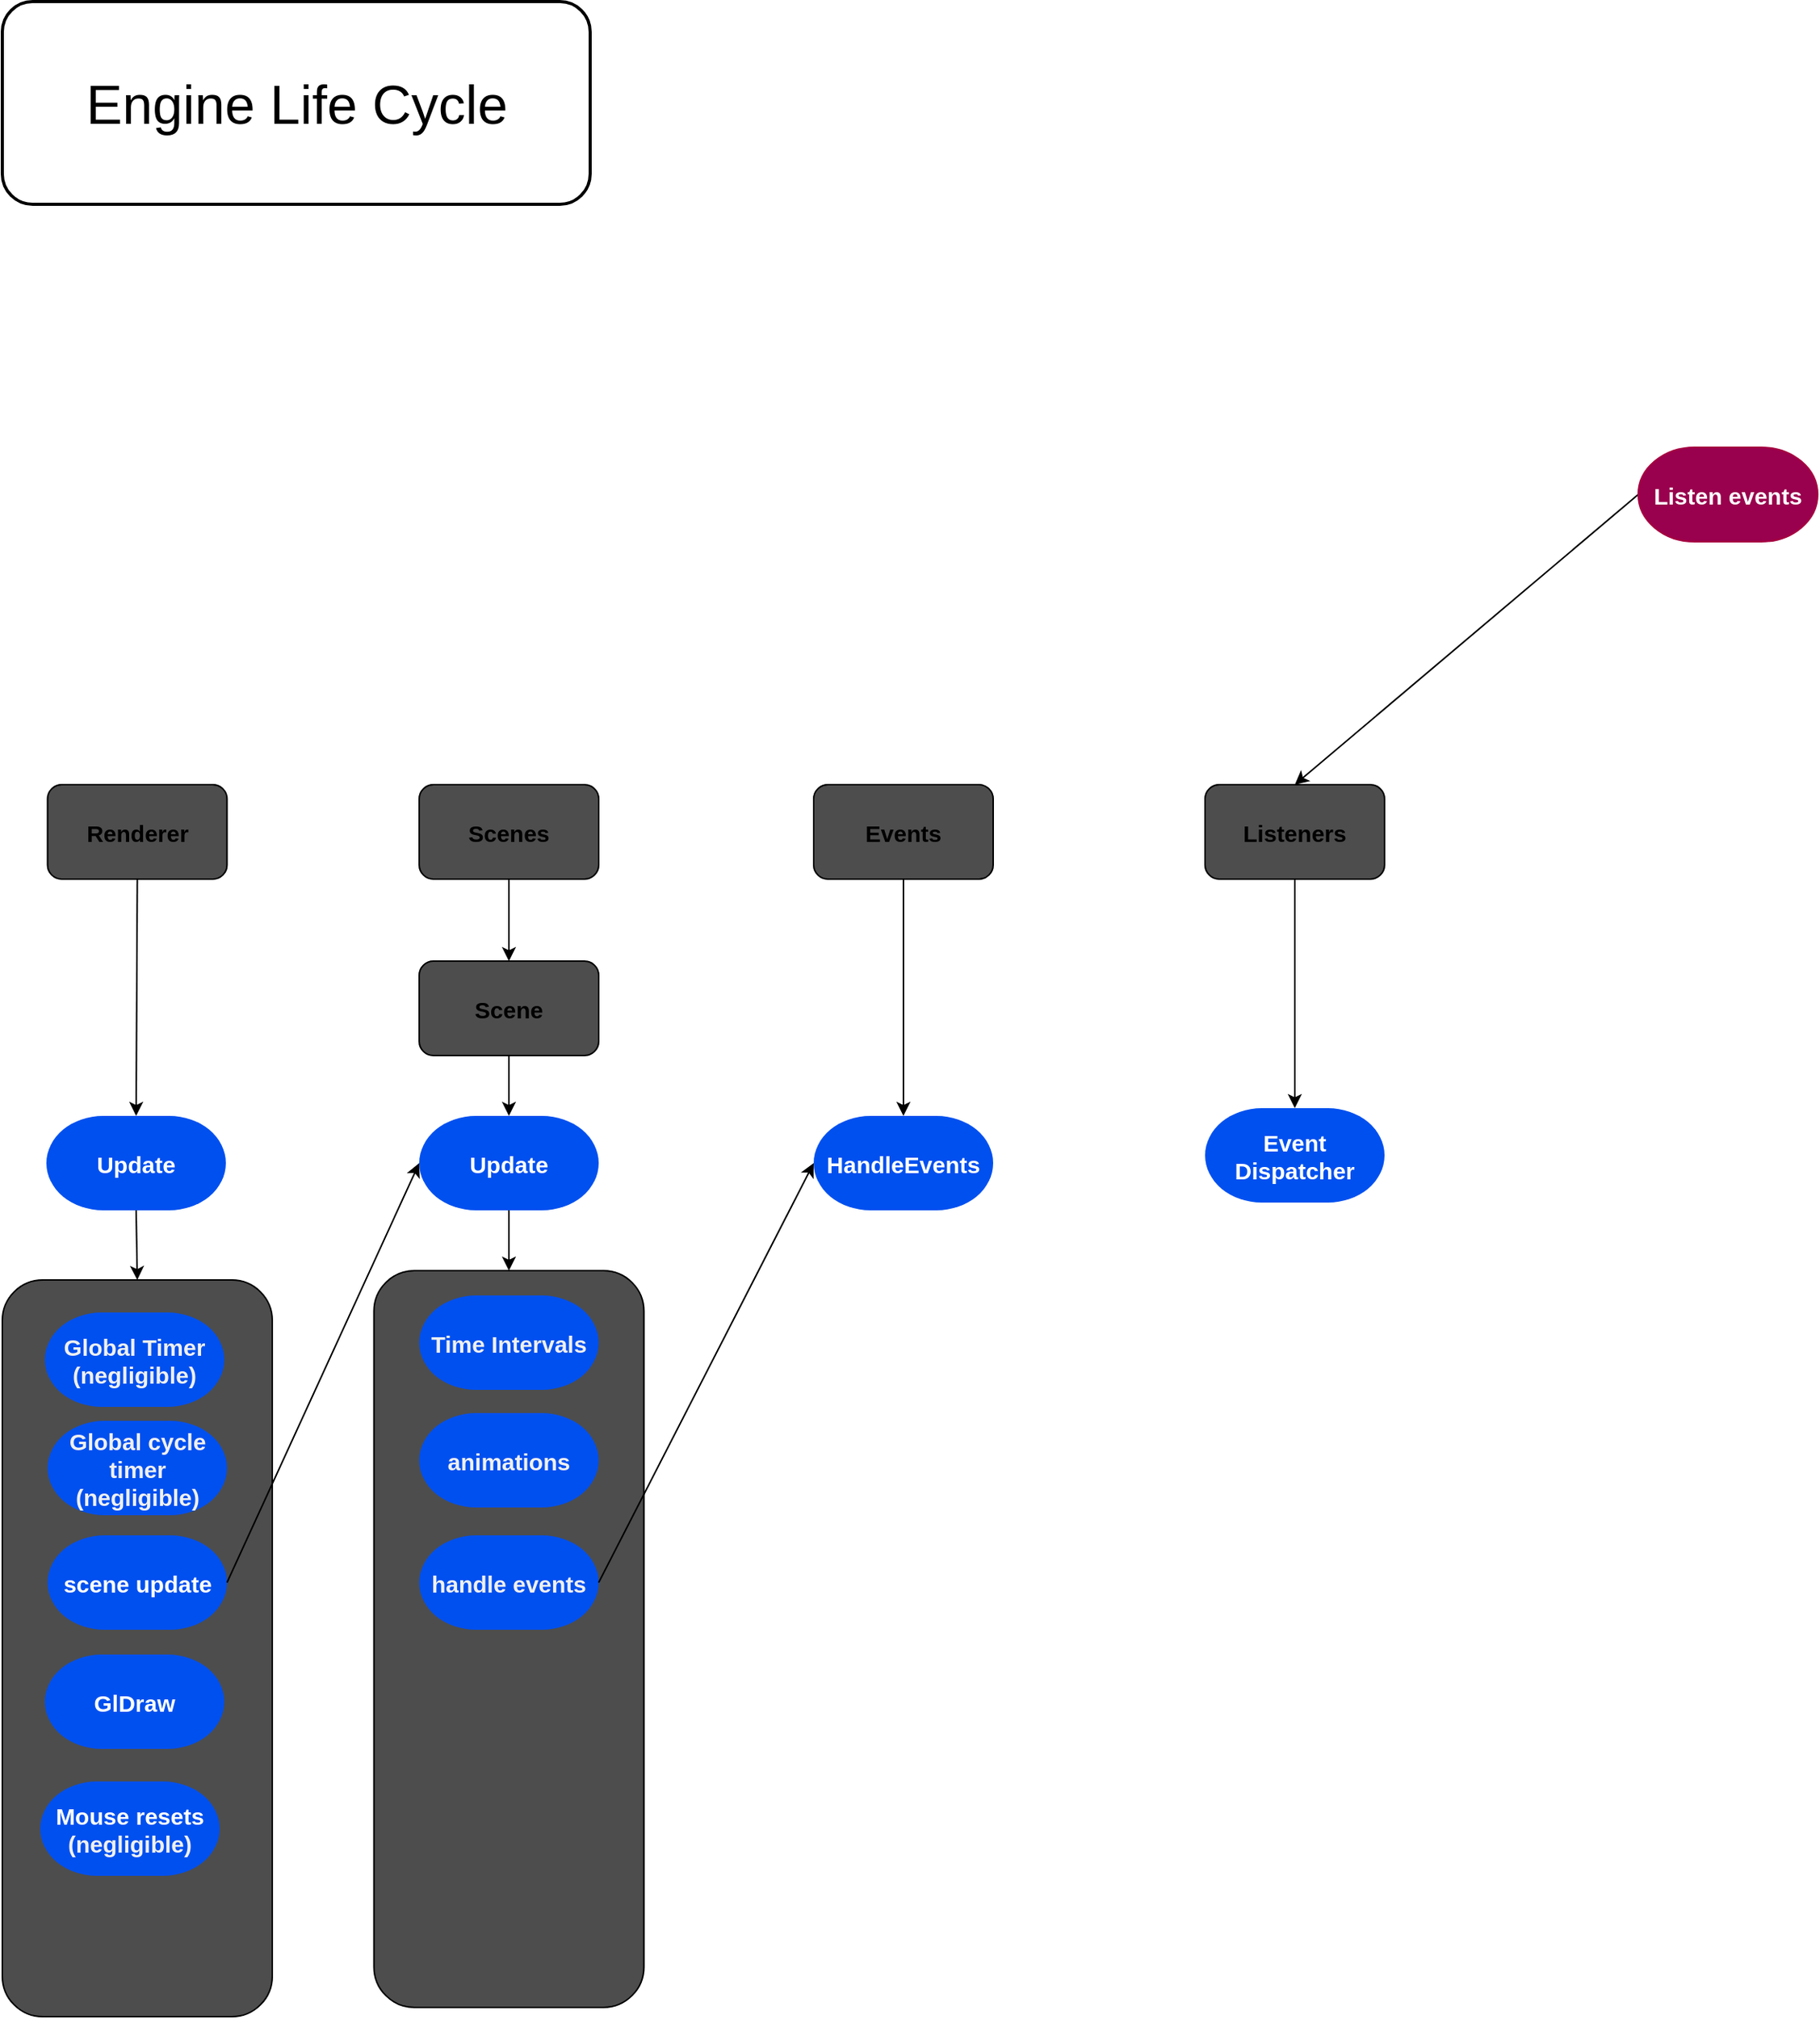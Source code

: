 <mxfile>
    <diagram id="GvPcuImVZgzJP4J6IXKm" name="Page-1">
        <mxGraphModel dx="7577" dy="10354" grid="0" gridSize="10" guides="1" tooltips="1" connect="1" arrows="1" fold="1" page="0" pageScale="1" pageWidth="850" pageHeight="1100" math="0" shadow="0">
            <root>
                <mxCell id="0"/>
                <mxCell id="1" parent="0"/>
                <mxCell id="359" value="Engine Life Cycle" style="rounded=1;whiteSpace=wrap;html=1;strokeWidth=2;fontSize=35;" parent="1" vertex="1">
                    <mxGeometry x="-5646.5" y="-9213" width="380" height="131" as="geometry"/>
                </mxCell>
                <mxCell id="460" style="edgeStyle=none;html=1;exitX=0.5;exitY=1;exitDx=0;exitDy=0;entryX=0.5;entryY=0;entryDx=0;entryDy=0;" edge="1" parent="1" source="363" target="447">
                    <mxGeometry relative="1" as="geometry"/>
                </mxCell>
                <mxCell id="363" value="&lt;b&gt;Renderer&lt;/b&gt;" style="rounded=1;whiteSpace=wrap;html=1;fontSize=15;align=center;fillColor=#4D4D4D;" parent="1" vertex="1">
                    <mxGeometry x="-5617.25" y="-8707" width="116" height="61" as="geometry"/>
                </mxCell>
                <mxCell id="462" style="edgeStyle=none;html=1;exitX=0.5;exitY=1;exitDx=0;exitDy=0;entryX=0.5;entryY=0;entryDx=0;entryDy=0;" edge="1" parent="1" source="447" target="461">
                    <mxGeometry relative="1" as="geometry"/>
                </mxCell>
                <mxCell id="447" value="&lt;b&gt;Update&lt;/b&gt;" style="rounded=1;whiteSpace=wrap;html=1;fontSize=15;align=center;fillColor=#0050EF;arcSize=60;absoluteArcSize=0;fontColor=#ffffff;strokeColor=none;" vertex="1" parent="1">
                    <mxGeometry x="-5618" y="-8493" width="116" height="61" as="geometry"/>
                </mxCell>
                <mxCell id="481" style="edgeStyle=none;html=1;exitX=0.5;exitY=1;exitDx=0;exitDy=0;entryX=0.5;entryY=0;entryDx=0;entryDy=0;" edge="1" parent="1" source="448" target="480">
                    <mxGeometry relative="1" as="geometry"/>
                </mxCell>
                <mxCell id="448" value="&lt;b&gt;Listeners&lt;/b&gt;" style="rounded=1;whiteSpace=wrap;html=1;fontSize=15;align=center;fillColor=#4D4D4D;" vertex="1" parent="1">
                    <mxGeometry x="-4869" y="-8707" width="116" height="61" as="geometry"/>
                </mxCell>
                <mxCell id="470" style="edgeStyle=none;html=1;exitX=0.5;exitY=1;exitDx=0;exitDy=0;entryX=0.5;entryY=0;entryDx=0;entryDy=0;" edge="1" parent="1" source="457" target="458">
                    <mxGeometry relative="1" as="geometry"/>
                </mxCell>
                <mxCell id="457" value="&lt;b&gt;Scenes&lt;/b&gt;" style="rounded=1;whiteSpace=wrap;html=1;fontSize=15;align=center;fillColor=#4D4D4D;" vertex="1" parent="1">
                    <mxGeometry x="-5377" y="-8707" width="116" height="61" as="geometry"/>
                </mxCell>
                <mxCell id="471" style="edgeStyle=none;html=1;exitX=0.5;exitY=1;exitDx=0;exitDy=0;entryX=0.5;entryY=0;entryDx=0;entryDy=0;" edge="1" parent="1" source="458" target="459">
                    <mxGeometry relative="1" as="geometry"/>
                </mxCell>
                <mxCell id="458" value="&lt;b&gt;Scene&lt;/b&gt;" style="rounded=1;whiteSpace=wrap;html=1;fontSize=15;align=center;fillColor=#4D4D4D;" vertex="1" parent="1">
                    <mxGeometry x="-5377" y="-8593" width="116" height="61" as="geometry"/>
                </mxCell>
                <mxCell id="472" style="edgeStyle=none;html=1;exitX=0.5;exitY=1;exitDx=0;exitDy=0;entryX=0.5;entryY=0;entryDx=0;entryDy=0;" edge="1" parent="1" source="459" target="463">
                    <mxGeometry relative="1" as="geometry"/>
                </mxCell>
                <mxCell id="459" value="&lt;b&gt;Update&lt;/b&gt;" style="rounded=1;whiteSpace=wrap;html=1;fontSize=15;align=center;fillColor=#0050EF;arcSize=60;absoluteArcSize=0;fontColor=#ffffff;strokeColor=none;" vertex="1" parent="1">
                    <mxGeometry x="-5377" y="-8493" width="116" height="61" as="geometry"/>
                </mxCell>
                <mxCell id="461" value="" style="rounded=1;whiteSpace=wrap;html=1;fontSize=15;align=center;fillColor=#4D4D4D;recursiveResize=0;container=1;dropTarget=1;" vertex="1" parent="1">
                    <mxGeometry x="-5646.5" y="-8387" width="174.5" height="476" as="geometry"/>
                </mxCell>
                <mxCell id="452" value="&lt;b style=&quot;color: rgb(240, 240, 240);&quot;&gt;Global Timer&lt;br&gt;(negligible)&lt;/b&gt;" style="rounded=1;whiteSpace=wrap;html=1;fontSize=15;align=center;fillColor=#0050EF;arcSize=60;absoluteArcSize=0;fontColor=#ffffff;strokeColor=none;" vertex="1" parent="461">
                    <mxGeometry x="27.5" y="21" width="116" height="61" as="geometry"/>
                </mxCell>
                <mxCell id="453" value="&lt;b style=&quot;color: rgb(240, 240, 240);&quot;&gt;Global cycle timer&lt;br&gt;(negligible)&lt;/b&gt;" style="rounded=1;whiteSpace=wrap;html=1;fontSize=15;align=center;fillColor=#0050EF;arcSize=60;absoluteArcSize=0;fontColor=#ffffff;strokeColor=none;" vertex="1" parent="461">
                    <mxGeometry x="29.25" y="91" width="116" height="61" as="geometry"/>
                </mxCell>
                <mxCell id="454" value="&lt;b&gt;scene update&lt;/b&gt;" style="rounded=1;whiteSpace=wrap;html=1;fontSize=15;align=center;fillColor=#0050EF;arcSize=60;absoluteArcSize=0;fontColor=#ffffff;strokeColor=none;" vertex="1" parent="461">
                    <mxGeometry x="29.25" y="165" width="116" height="61" as="geometry"/>
                </mxCell>
                <mxCell id="455" value="&lt;b&gt;GlDraw&lt;/b&gt;" style="rounded=1;whiteSpace=wrap;html=1;fontSize=15;align=center;fillColor=#0050EF;arcSize=60;absoluteArcSize=0;fontColor=#ffffff;strokeColor=none;" vertex="1" parent="461">
                    <mxGeometry x="27.5" y="242" width="116" height="61" as="geometry"/>
                </mxCell>
                <mxCell id="456" value="&lt;b&gt;Mouse resets&lt;br&gt;&lt;/b&gt;&lt;b style=&quot;color: rgb(240, 240, 240);&quot;&gt;(negligible)&lt;/b&gt;&lt;b&gt;&lt;br&gt;&lt;/b&gt;" style="rounded=1;whiteSpace=wrap;html=1;fontSize=15;align=center;fillColor=#0050EF;arcSize=60;absoluteArcSize=0;fontColor=#ffffff;strokeColor=none;" vertex="1" parent="461">
                    <mxGeometry x="24.5" y="324" width="116" height="61" as="geometry"/>
                </mxCell>
                <mxCell id="463" value="" style="rounded=1;whiteSpace=wrap;html=1;fontSize=15;align=center;fillColor=#4D4D4D;recursiveResize=0;container=1;dropTarget=1;" vertex="1" parent="1">
                    <mxGeometry x="-5406.25" y="-8393" width="174.5" height="476" as="geometry"/>
                </mxCell>
                <mxCell id="464" value="&lt;b style=&quot;color: rgb(240, 240, 240);&quot;&gt;handle events&lt;/b&gt;" style="rounded=1;whiteSpace=wrap;html=1;fontSize=15;align=center;fillColor=#0050EF;arcSize=60;absoluteArcSize=0;fontColor=#ffffff;strokeColor=none;" vertex="1" parent="463">
                    <mxGeometry x="29.25" y="171" width="116" height="61" as="geometry"/>
                </mxCell>
                <mxCell id="465" value="&lt;font color=&quot;#f0f0f0&quot;&gt;&lt;b&gt;animations&lt;/b&gt;&lt;/font&gt;" style="rounded=1;whiteSpace=wrap;html=1;fontSize=15;align=center;fillColor=#0050EF;arcSize=60;absoluteArcSize=0;fontColor=#ffffff;strokeColor=none;" vertex="1" parent="463">
                    <mxGeometry x="29.25" y="92" width="116" height="61" as="geometry"/>
                </mxCell>
                <mxCell id="451" value="&lt;b style=&quot;color: rgb(240, 240, 240);&quot;&gt;Time Intervals&lt;/b&gt;" style="rounded=1;whiteSpace=wrap;html=1;fontSize=15;align=center;fillColor=#0050EF;arcSize=60;absoluteArcSize=0;fontColor=#ffffff;strokeColor=none;" vertex="1" parent="463">
                    <mxGeometry x="29.25" y="16" width="116" height="61" as="geometry"/>
                </mxCell>
                <mxCell id="476" style="edgeStyle=none;html=1;exitX=0.5;exitY=1;exitDx=0;exitDy=0;entryX=0.5;entryY=0;entryDx=0;entryDy=0;" edge="1" parent="1" source="473" target="475">
                    <mxGeometry relative="1" as="geometry"/>
                </mxCell>
                <mxCell id="473" value="&lt;b&gt;Events&lt;/b&gt;" style="rounded=1;whiteSpace=wrap;html=1;fontSize=15;align=center;fillColor=#4D4D4D;" vertex="1" parent="1">
                    <mxGeometry x="-5122" y="-8707" width="116" height="61" as="geometry"/>
                </mxCell>
                <mxCell id="474" style="edgeStyle=none;html=1;exitX=1;exitY=0.5;exitDx=0;exitDy=0;entryX=0;entryY=0.5;entryDx=0;entryDy=0;" edge="1" parent="1" source="454" target="459">
                    <mxGeometry relative="1" as="geometry"/>
                </mxCell>
                <mxCell id="475" value="&lt;b&gt;HandleEvents&lt;/b&gt;" style="rounded=1;whiteSpace=wrap;html=1;fontSize=15;align=center;fillColor=#0050EF;arcSize=60;absoluteArcSize=0;fontColor=#ffffff;strokeColor=none;" vertex="1" parent="1">
                    <mxGeometry x="-5122" y="-8493" width="116" height="61" as="geometry"/>
                </mxCell>
                <mxCell id="477" style="edgeStyle=none;html=1;exitX=1;exitY=0.5;exitDx=0;exitDy=0;entryX=0;entryY=0.5;entryDx=0;entryDy=0;" edge="1" parent="1" source="464" target="475">
                    <mxGeometry relative="1" as="geometry"/>
                </mxCell>
                <mxCell id="479" style="edgeStyle=none;html=1;exitX=0;exitY=0.5;exitDx=0;exitDy=0;entryX=0.5;entryY=0;entryDx=0;entryDy=0;" edge="1" parent="1" source="478" target="448">
                    <mxGeometry relative="1" as="geometry"/>
                </mxCell>
                <mxCell id="478" value="&lt;b&gt;Listen events&lt;/b&gt;" style="rounded=1;whiteSpace=wrap;html=1;fontSize=15;align=center;fillColor=#99004D;arcSize=60;absoluteArcSize=0;fontColor=#ffffff;strokeColor=#A50040;" vertex="1" parent="1">
                    <mxGeometry x="-4589" y="-8925" width="116" height="61" as="geometry"/>
                </mxCell>
                <mxCell id="480" value="&lt;b&gt;Event&lt;br&gt;Dispatcher&lt;/b&gt;" style="rounded=1;whiteSpace=wrap;html=1;fontSize=15;align=center;fillColor=#0050EF;arcSize=60;absoluteArcSize=0;fontColor=#ffffff;strokeColor=none;" vertex="1" parent="1">
                    <mxGeometry x="-4869" y="-8498" width="116" height="61" as="geometry"/>
                </mxCell>
            </root>
        </mxGraphModel>
    </diagram>
</mxfile>